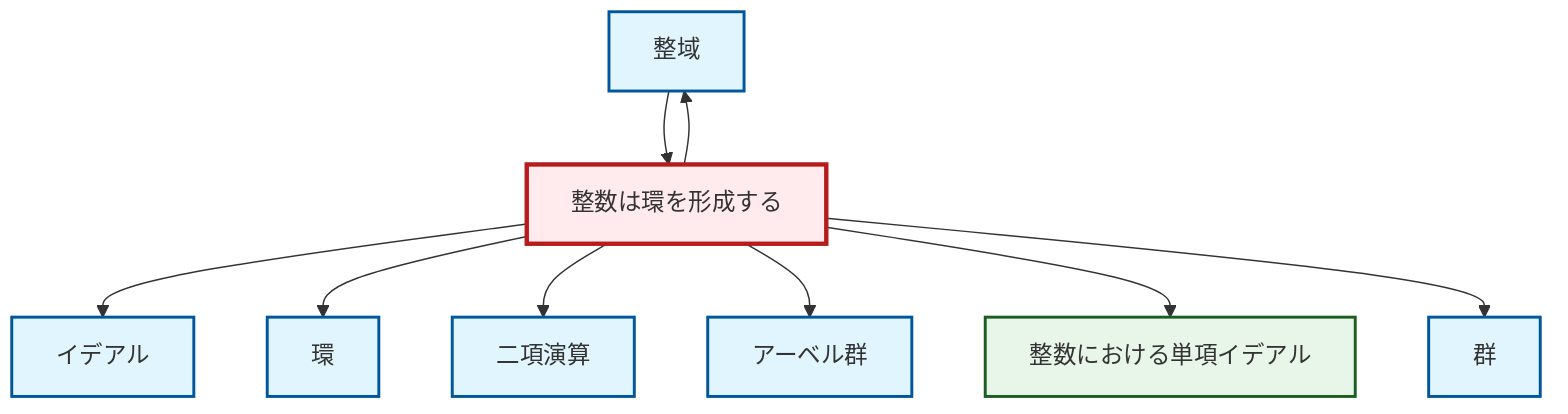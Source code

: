 graph TD
    classDef definition fill:#e1f5fe,stroke:#01579b,stroke-width:2px
    classDef theorem fill:#f3e5f5,stroke:#4a148c,stroke-width:2px
    classDef axiom fill:#fff3e0,stroke:#e65100,stroke-width:2px
    classDef example fill:#e8f5e9,stroke:#1b5e20,stroke-width:2px
    classDef current fill:#ffebee,stroke:#b71c1c,stroke-width:3px
    ex-principal-ideal["整数における単項イデアル"]:::example
    def-binary-operation["二項演算"]:::definition
    def-abelian-group["アーベル群"]:::definition
    def-ideal["イデアル"]:::definition
    def-integral-domain["整域"]:::definition
    def-ring["環"]:::definition
    ex-integers-ring["整数は環を形成する"]:::example
    def-group["群"]:::definition
    ex-integers-ring --> def-ideal
    ex-integers-ring --> def-integral-domain
    ex-integers-ring --> def-ring
    def-integral-domain --> ex-integers-ring
    ex-integers-ring --> def-binary-operation
    ex-integers-ring --> def-abelian-group
    ex-integers-ring --> ex-principal-ideal
    ex-integers-ring --> def-group
    class ex-integers-ring current